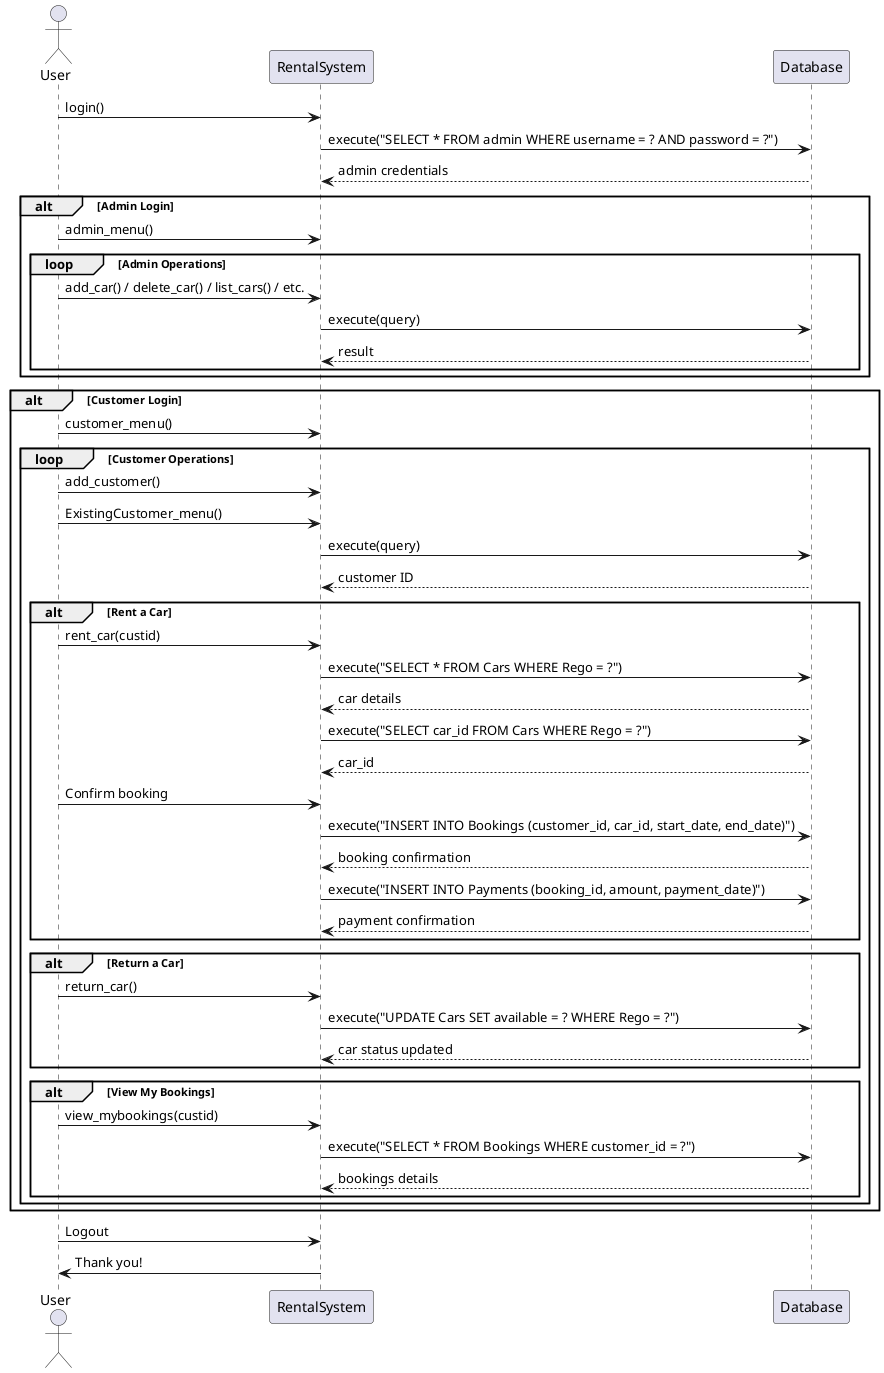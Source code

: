 @startuml

actor User
User -> RentalSystem: login()
RentalSystem -> Database: execute("SELECT * FROM admin WHERE username = ? AND password = ?")
Database --> RentalSystem: admin credentials

alt Admin Login
    User -> RentalSystem: admin_menu()
    loop Admin Operations
        User -> RentalSystem: add_car() / delete_car() / list_cars() / etc.
        RentalSystem -> Database: execute(query)
        Database --> RentalSystem: result
    end
end

alt Customer Login
    User -> RentalSystem: customer_menu()
    loop Customer Operations
        User -> RentalSystem: add_customer()
        User -> RentalSystem: ExistingCustomer_menu()
        RentalSystem -> Database: execute(query)
        Database --> RentalSystem: customer ID

        alt Rent a Car
            User -> RentalSystem: rent_car(custid)
            RentalSystem -> Database: execute("SELECT * FROM Cars WHERE Rego = ?")
            Database --> RentalSystem: car details

            RentalSystem -> Database: execute("SELECT car_id FROM Cars WHERE Rego = ?")
            Database --> RentalSystem: car_id

            User -> RentalSystem: Confirm booking
            RentalSystem -> Database: execute("INSERT INTO Bookings (customer_id, car_id, start_date, end_date)")
            Database --> RentalSystem: booking confirmation

            RentalSystem -> Database: execute("INSERT INTO Payments (booking_id, amount, payment_date)")
            Database --> RentalSystem: payment confirmation
        end

        alt Return a Car
            User -> RentalSystem: return_car()
            RentalSystem -> Database: execute("UPDATE Cars SET available = ? WHERE Rego = ?")
            Database --> RentalSystem: car status updated
        end

        alt View My Bookings
            User -> RentalSystem: view_mybookings(custid)
            RentalSystem -> Database: execute("SELECT * FROM Bookings WHERE customer_id = ?")
            Database --> RentalSystem: bookings details
        end
    end
end

User -> RentalSystem: Logout
RentalSystem -> User: Thank you!

@enduml
